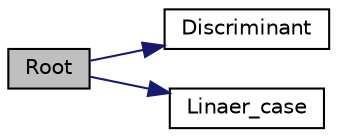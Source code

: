 digraph "Root"
{
  edge [fontname="Helvetica",fontsize="10",labelfontname="Helvetica",labelfontsize="10"];
  node [fontname="Helvetica",fontsize="10",shape=record];
  rankdir="LR";
  Node26 [label="Root",height=0.2,width=0.4,color="black", fillcolor="grey75", style="filled", fontcolor="black"];
  Node26 -> Node27 [color="midnightblue",fontsize="10",style="solid",fontname="Helvetica"];
  Node27 [label="Discriminant",height=0.2,width=0.4,color="black", fillcolor="white", style="filled",URL="$func_8c.html#aef42dad72ba0706d56ee4659b990a394"];
  Node26 -> Node28 [color="midnightblue",fontsize="10",style="solid",fontname="Helvetica"];
  Node28 [label="Linaer_case",height=0.2,width=0.4,color="black", fillcolor="white", style="filled",URL="$func_8c.html#a9289fbbf1539662114562a589fbe4703"];
}
